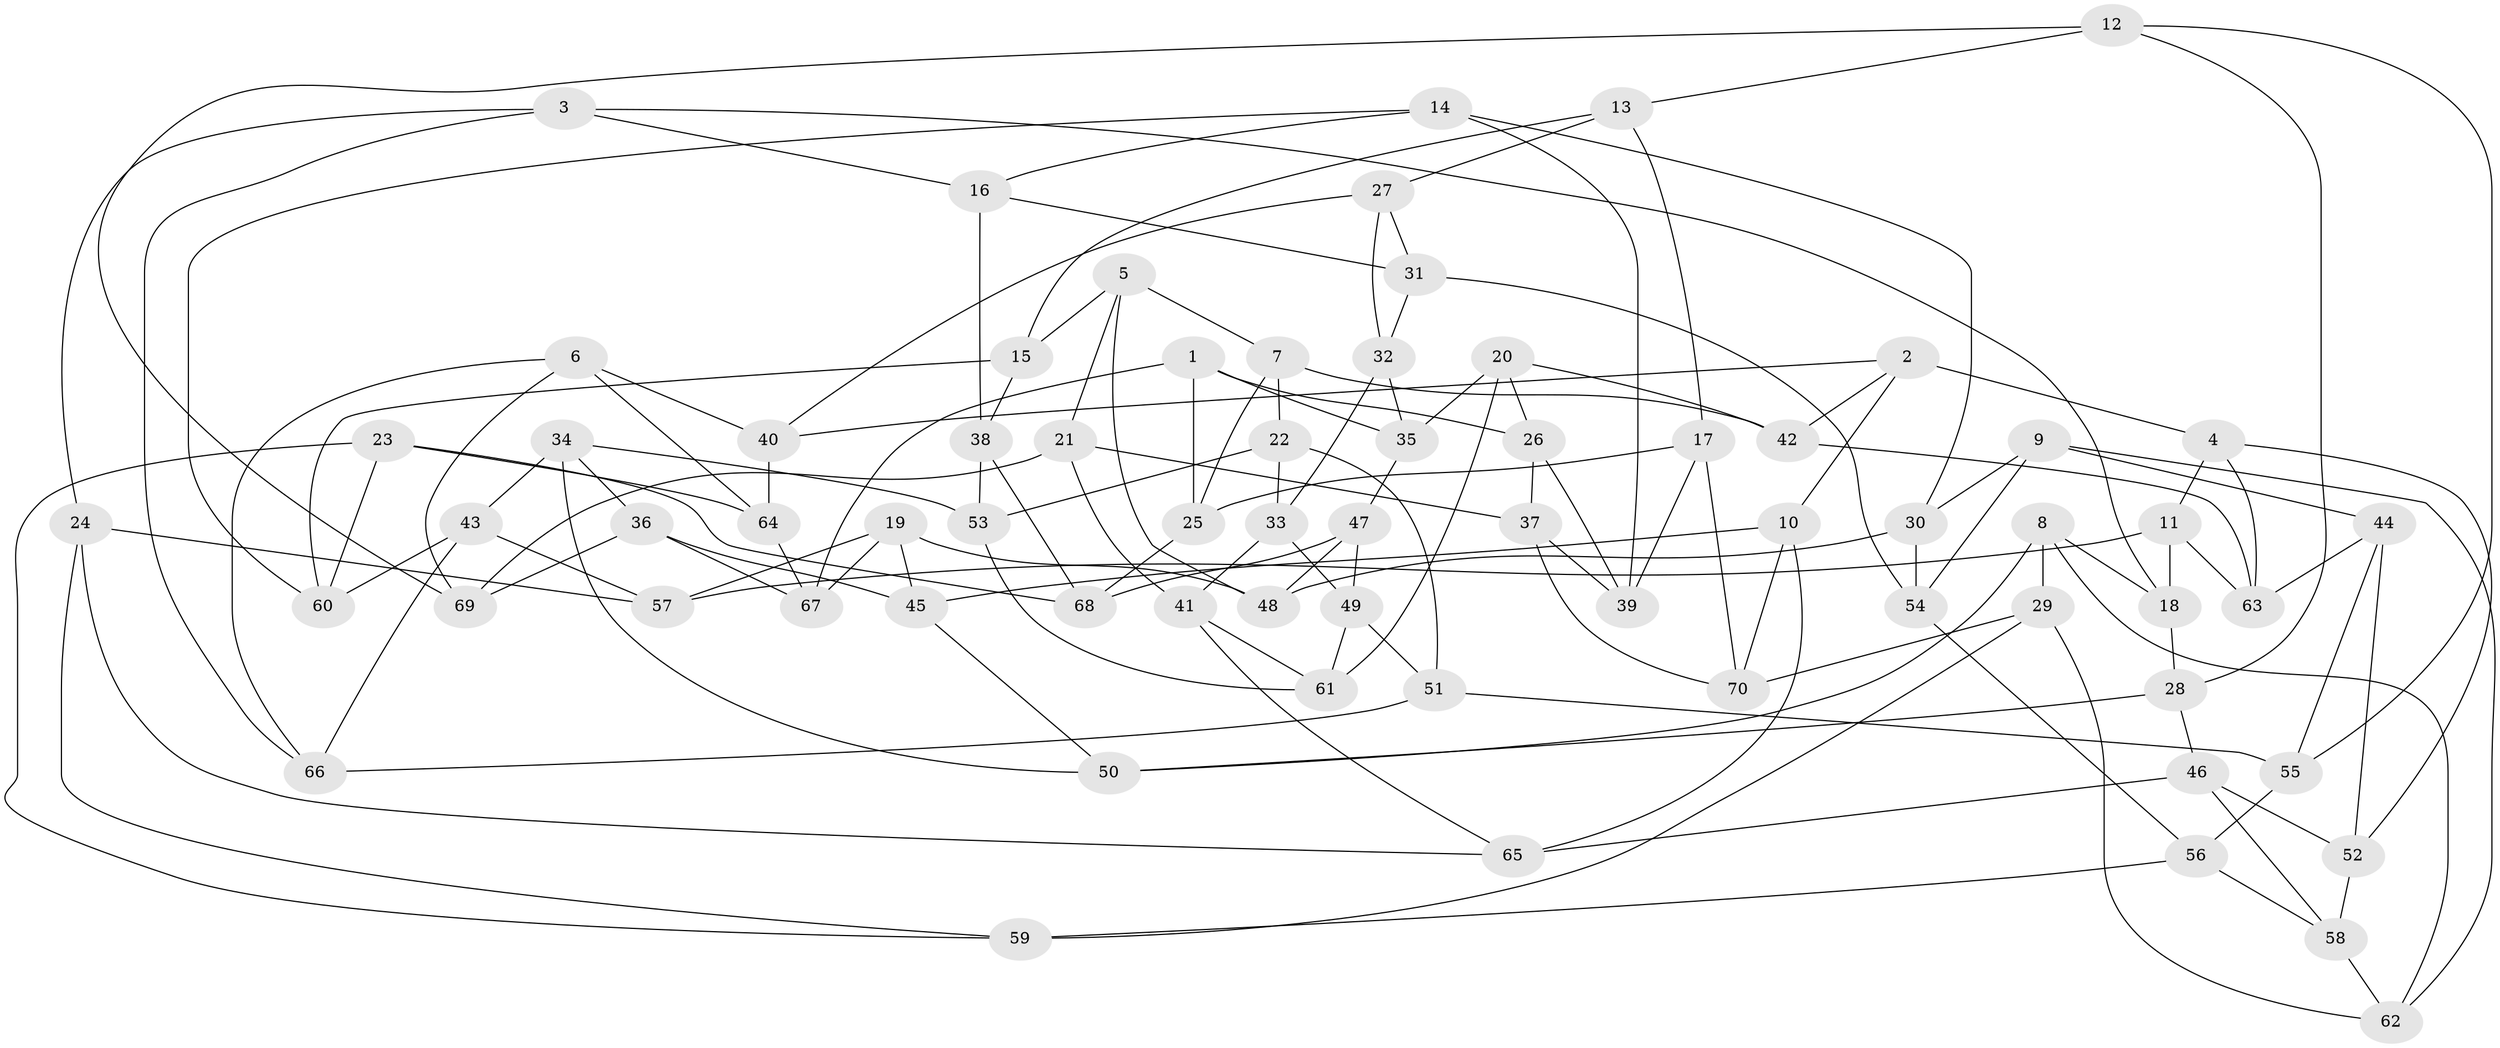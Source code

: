// Generated by graph-tools (version 1.1) at 2025/02/03/09/25 03:02:58]
// undirected, 70 vertices, 140 edges
graph export_dot {
graph [start="1"]
  node [color=gray90,style=filled];
  1;
  2;
  3;
  4;
  5;
  6;
  7;
  8;
  9;
  10;
  11;
  12;
  13;
  14;
  15;
  16;
  17;
  18;
  19;
  20;
  21;
  22;
  23;
  24;
  25;
  26;
  27;
  28;
  29;
  30;
  31;
  32;
  33;
  34;
  35;
  36;
  37;
  38;
  39;
  40;
  41;
  42;
  43;
  44;
  45;
  46;
  47;
  48;
  49;
  50;
  51;
  52;
  53;
  54;
  55;
  56;
  57;
  58;
  59;
  60;
  61;
  62;
  63;
  64;
  65;
  66;
  67;
  68;
  69;
  70;
  1 -- 25;
  1 -- 67;
  1 -- 35;
  1 -- 26;
  2 -- 42;
  2 -- 4;
  2 -- 10;
  2 -- 40;
  3 -- 18;
  3 -- 66;
  3 -- 24;
  3 -- 16;
  4 -- 63;
  4 -- 52;
  4 -- 11;
  5 -- 7;
  5 -- 15;
  5 -- 48;
  5 -- 21;
  6 -- 64;
  6 -- 69;
  6 -- 40;
  6 -- 66;
  7 -- 25;
  7 -- 22;
  7 -- 42;
  8 -- 62;
  8 -- 29;
  8 -- 50;
  8 -- 18;
  9 -- 44;
  9 -- 30;
  9 -- 54;
  9 -- 62;
  10 -- 45;
  10 -- 70;
  10 -- 65;
  11 -- 57;
  11 -- 63;
  11 -- 18;
  12 -- 28;
  12 -- 69;
  12 -- 13;
  12 -- 55;
  13 -- 15;
  13 -- 17;
  13 -- 27;
  14 -- 30;
  14 -- 16;
  14 -- 60;
  14 -- 39;
  15 -- 60;
  15 -- 38;
  16 -- 38;
  16 -- 31;
  17 -- 39;
  17 -- 70;
  17 -- 25;
  18 -- 28;
  19 -- 45;
  19 -- 57;
  19 -- 67;
  19 -- 48;
  20 -- 61;
  20 -- 26;
  20 -- 42;
  20 -- 35;
  21 -- 69;
  21 -- 37;
  21 -- 41;
  22 -- 51;
  22 -- 33;
  22 -- 53;
  23 -- 68;
  23 -- 60;
  23 -- 64;
  23 -- 59;
  24 -- 59;
  24 -- 57;
  24 -- 65;
  25 -- 68;
  26 -- 39;
  26 -- 37;
  27 -- 31;
  27 -- 40;
  27 -- 32;
  28 -- 50;
  28 -- 46;
  29 -- 62;
  29 -- 59;
  29 -- 70;
  30 -- 54;
  30 -- 48;
  31 -- 54;
  31 -- 32;
  32 -- 33;
  32 -- 35;
  33 -- 41;
  33 -- 49;
  34 -- 36;
  34 -- 50;
  34 -- 43;
  34 -- 53;
  35 -- 47;
  36 -- 67;
  36 -- 69;
  36 -- 45;
  37 -- 70;
  37 -- 39;
  38 -- 53;
  38 -- 68;
  40 -- 64;
  41 -- 65;
  41 -- 61;
  42 -- 63;
  43 -- 66;
  43 -- 57;
  43 -- 60;
  44 -- 52;
  44 -- 55;
  44 -- 63;
  45 -- 50;
  46 -- 52;
  46 -- 58;
  46 -- 65;
  47 -- 49;
  47 -- 48;
  47 -- 68;
  49 -- 51;
  49 -- 61;
  51 -- 66;
  51 -- 55;
  52 -- 58;
  53 -- 61;
  54 -- 56;
  55 -- 56;
  56 -- 59;
  56 -- 58;
  58 -- 62;
  64 -- 67;
}
